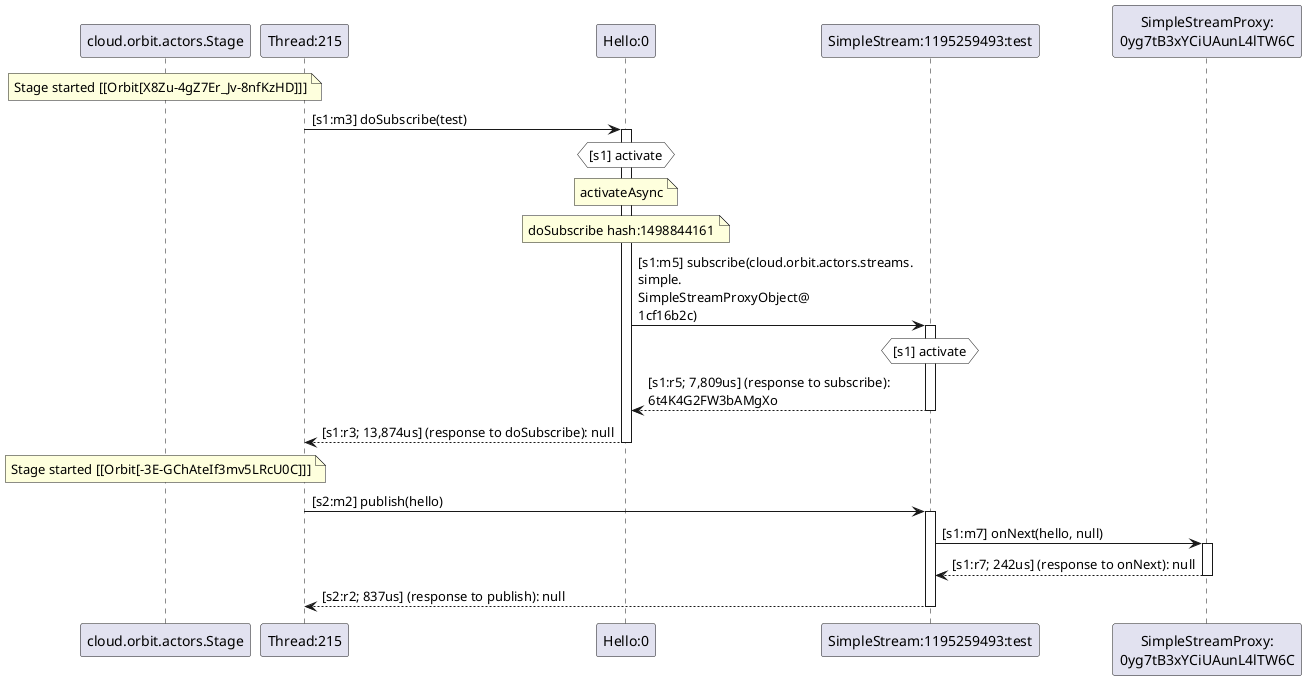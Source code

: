 @startuml
note over "cloud.orbit.actors.Stage": Stage started [[Orbit[X8Zu-4gZ7Er_Jv-8nfKzHD]]]
"Thread:215" -> "Hello:0" : [s1:m3] doSubscribe(test)
activate "Hello:0"
hnote over "Hello:0" #white : [s1] activate
note over "Hello:0": activateAsync
note over "Hello:0": doSubscribe hash:1498844161
"Hello:0" -> "SimpleStream:1195259493:test" : [s1:m5] subscribe(cloud.orbit.actors.streams.\nsimple.\nSimpleStreamProxyObject@\n1cf16b2c)
activate "SimpleStream:1195259493:test"
hnote over "SimpleStream:1195259493:test" #white : [s1] activate
"SimpleStream:1195259493:test" --> "Hello:0" : [s1:r5; 7,809us] (response to subscribe): \n6t4K4G2FW3bAMgXo
deactivate "SimpleStream:1195259493:test"
"Hello:0" --> "Thread:215" : [s1:r3; 13,874us] (response to doSubscribe): null
deactivate "Hello:0"
note over "cloud.orbit.actors.Stage": Stage started [[Orbit[-3E-GChAteIf3mv5LRcU0C]]]
"Thread:215" -> "SimpleStream:1195259493:test" : [s2:m2] publish(hello)
activate "SimpleStream:1195259493:test"
"SimpleStream:1195259493:test" -> "SimpleStreamProxy:\n0yg7tB3xYCiUAunL4lTW6C" : [s1:m7] onNext(hello, null)
activate "SimpleStreamProxy:\n0yg7tB3xYCiUAunL4lTW6C"
"SimpleStreamProxy:\n0yg7tB3xYCiUAunL4lTW6C" --> "SimpleStream:1195259493:test" : [s1:r7; 242us] (response to onNext): null
deactivate "SimpleStreamProxy:\n0yg7tB3xYCiUAunL4lTW6C"
"SimpleStream:1195259493:test" --> "Thread:215" : [s2:r2; 837us] (response to publish): null
deactivate "SimpleStream:1195259493:test"
@enduml
